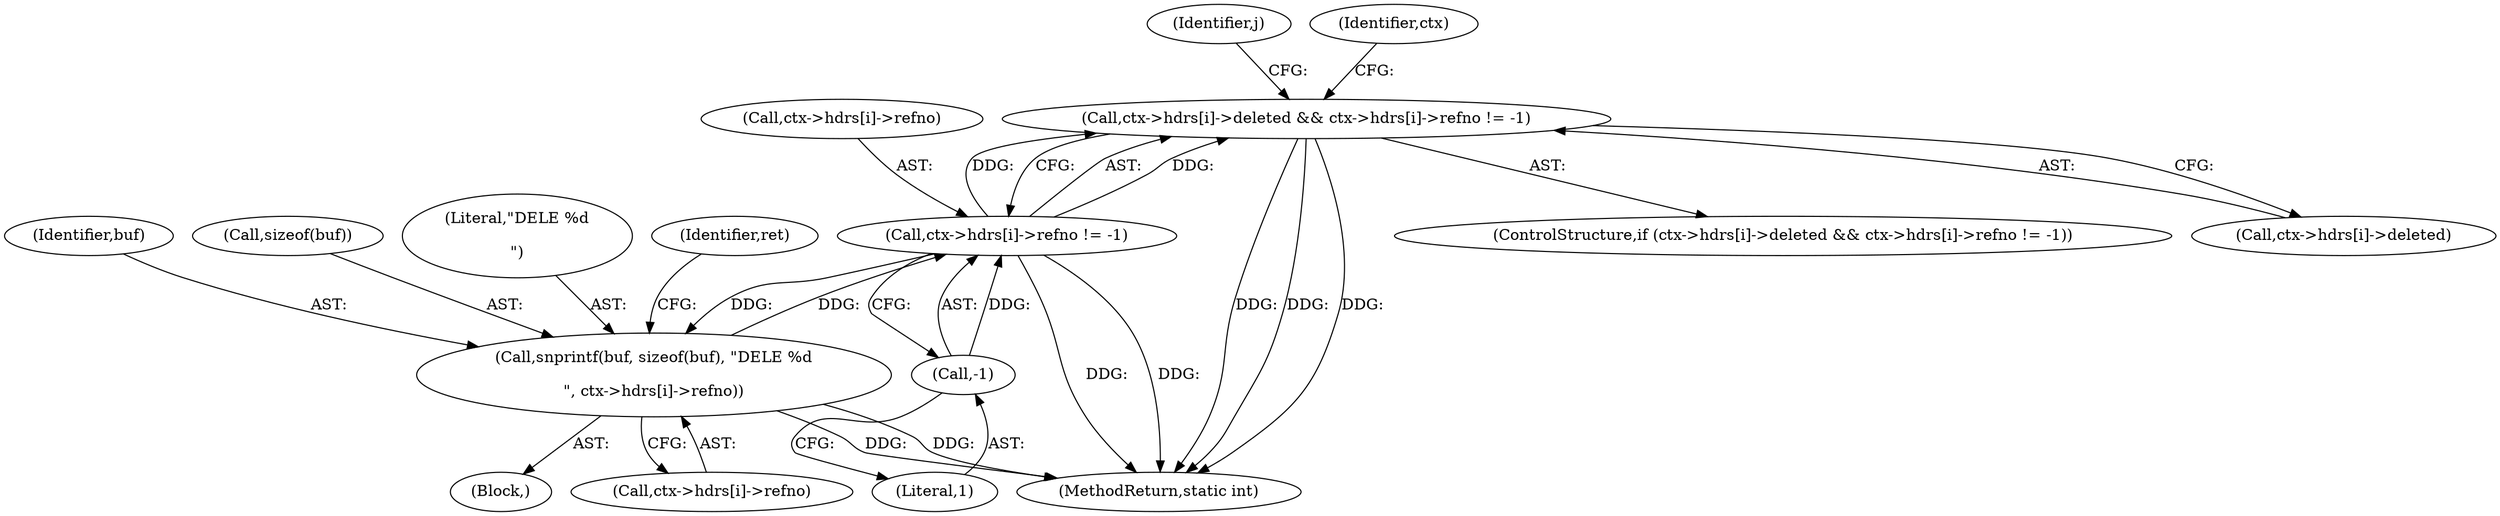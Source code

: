 digraph "0_neomutt_9bfab35522301794483f8f9ed60820bdec9be59e_3@API" {
"1000182" [label="(Call,ctx->hdrs[i]->deleted && ctx->hdrs[i]->refno != -1)"];
"1000190" [label="(Call,ctx->hdrs[i]->refno != -1)"];
"1000214" [label="(Call,snprintf(buf, sizeof(buf), \"DELE %d\r\n\", ctx->hdrs[i]->refno))"];
"1000198" [label="(Call,-1)"];
"1000190" [label="(Call,ctx->hdrs[i]->refno != -1)"];
"1000199" [label="(Literal,1)"];
"1000202" [label="(Identifier,j)"];
"1000182" [label="(Call,ctx->hdrs[i]->deleted && ctx->hdrs[i]->refno != -1)"];
"1000351" [label="(MethodReturn,static int)"];
"1000198" [label="(Call,-1)"];
"1000214" [label="(Call,snprintf(buf, sizeof(buf), \"DELE %d\r\n\", ctx->hdrs[i]->refno))"];
"1000200" [label="(Block,)"];
"1000218" [label="(Literal,\"DELE %d\r\n\")"];
"1000227" [label="(Identifier,ret)"];
"1000215" [label="(Identifier,buf)"];
"1000216" [label="(Call,sizeof(buf))"];
"1000181" [label="(ControlStructure,if (ctx->hdrs[i]->deleted && ctx->hdrs[i]->refno != -1))"];
"1000271" [label="(Identifier,ctx)"];
"1000191" [label="(Call,ctx->hdrs[i]->refno)"];
"1000219" [label="(Call,ctx->hdrs[i]->refno)"];
"1000183" [label="(Call,ctx->hdrs[i]->deleted)"];
"1000182" -> "1000181"  [label="AST: "];
"1000182" -> "1000183"  [label="CFG: "];
"1000182" -> "1000190"  [label="CFG: "];
"1000183" -> "1000182"  [label="AST: "];
"1000190" -> "1000182"  [label="AST: "];
"1000202" -> "1000182"  [label="CFG: "];
"1000271" -> "1000182"  [label="CFG: "];
"1000182" -> "1000351"  [label="DDG: "];
"1000182" -> "1000351"  [label="DDG: "];
"1000182" -> "1000351"  [label="DDG: "];
"1000190" -> "1000182"  [label="DDG: "];
"1000190" -> "1000182"  [label="DDG: "];
"1000190" -> "1000198"  [label="CFG: "];
"1000191" -> "1000190"  [label="AST: "];
"1000198" -> "1000190"  [label="AST: "];
"1000190" -> "1000351"  [label="DDG: "];
"1000190" -> "1000351"  [label="DDG: "];
"1000214" -> "1000190"  [label="DDG: "];
"1000198" -> "1000190"  [label="DDG: "];
"1000190" -> "1000214"  [label="DDG: "];
"1000214" -> "1000200"  [label="AST: "];
"1000214" -> "1000219"  [label="CFG: "];
"1000215" -> "1000214"  [label="AST: "];
"1000216" -> "1000214"  [label="AST: "];
"1000218" -> "1000214"  [label="AST: "];
"1000219" -> "1000214"  [label="AST: "];
"1000227" -> "1000214"  [label="CFG: "];
"1000214" -> "1000351"  [label="DDG: "];
"1000214" -> "1000351"  [label="DDG: "];
"1000198" -> "1000199"  [label="CFG: "];
"1000199" -> "1000198"  [label="AST: "];
}

